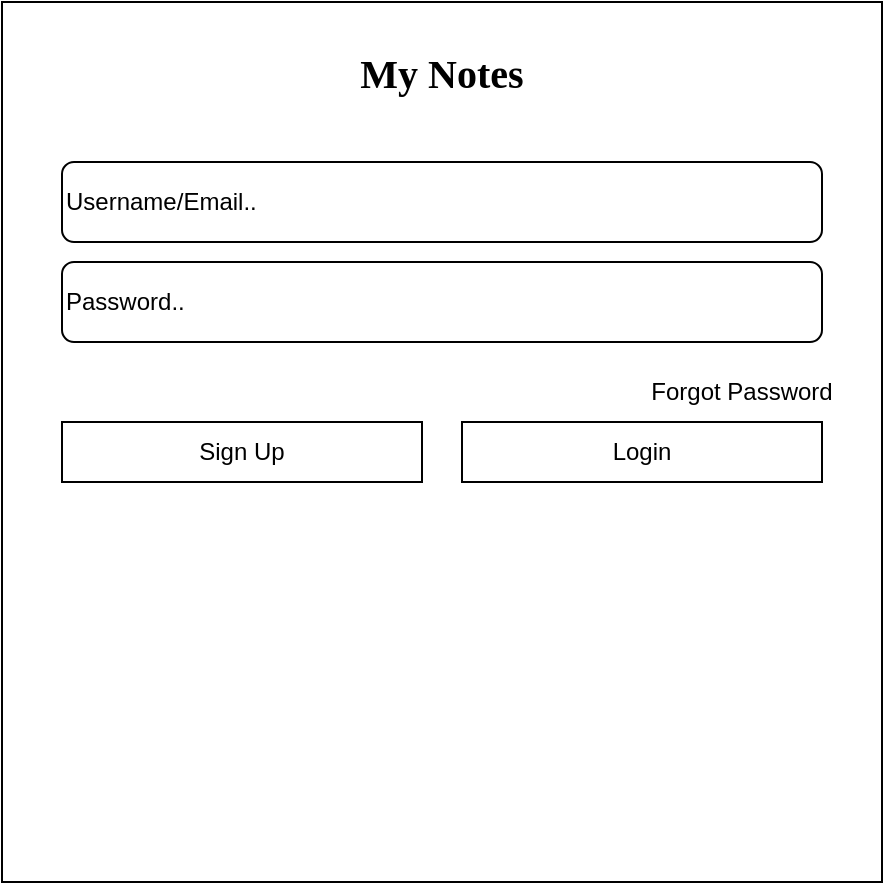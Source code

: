<mxfile version="22.0.3" type="device">
  <diagram name="Login" id="jI7SdSk_fH7y-azFQwMa">
    <mxGraphModel dx="874" dy="532" grid="1" gridSize="10" guides="1" tooltips="1" connect="1" arrows="1" fold="1" page="1" pageScale="1" pageWidth="850" pageHeight="1100" math="0" shadow="0">
      <root>
        <mxCell id="0" />
        <mxCell id="1" parent="0" />
        <mxCell id="N3r3YRJmbVSR5obsnkOY-11" value="" style="whiteSpace=wrap;html=1;aspect=fixed;" vertex="1" parent="1">
          <mxGeometry x="200" y="40" width="440" height="440" as="geometry" />
        </mxCell>
        <mxCell id="N3r3YRJmbVSR5obsnkOY-4" value="&lt;font face=&quot;Georgia&quot;&gt;&lt;b&gt;My Notes&lt;/b&gt;&lt;/font&gt;" style="text;html=1;strokeColor=none;fillColor=none;align=center;verticalAlign=middle;whiteSpace=wrap;rounded=0;fontSize=20;" vertex="1" parent="1">
          <mxGeometry x="355" y="60" width="130" height="30" as="geometry" />
        </mxCell>
        <mxCell id="N3r3YRJmbVSR5obsnkOY-5" value="Forgot Password" style="text;html=1;strokeColor=none;fillColor=none;align=center;verticalAlign=middle;whiteSpace=wrap;rounded=0;" vertex="1" parent="1">
          <mxGeometry x="520" y="220" width="100" height="30" as="geometry" />
        </mxCell>
        <mxCell id="N3r3YRJmbVSR5obsnkOY-6" value="Username/Email.." style="rounded=1;whiteSpace=wrap;html=1;align=left;" vertex="1" parent="1">
          <mxGeometry x="230" y="120" width="380" height="40" as="geometry" />
        </mxCell>
        <mxCell id="N3r3YRJmbVSR5obsnkOY-7" value="Password.." style="rounded=1;whiteSpace=wrap;html=1;align=left;" vertex="1" parent="1">
          <mxGeometry x="230" y="170" width="380" height="40" as="geometry" />
        </mxCell>
        <mxCell id="N3r3YRJmbVSR5obsnkOY-8" value="Login" style="rounded=0;whiteSpace=wrap;html=1;" vertex="1" parent="1">
          <mxGeometry x="430" y="250" width="180" height="30" as="geometry" />
        </mxCell>
        <mxCell id="N3r3YRJmbVSR5obsnkOY-9" value="Sign Up" style="rounded=0;whiteSpace=wrap;html=1;" vertex="1" parent="1">
          <mxGeometry x="230" y="250" width="180" height="30" as="geometry" />
        </mxCell>
      </root>
    </mxGraphModel>
  </diagram>
</mxfile>
